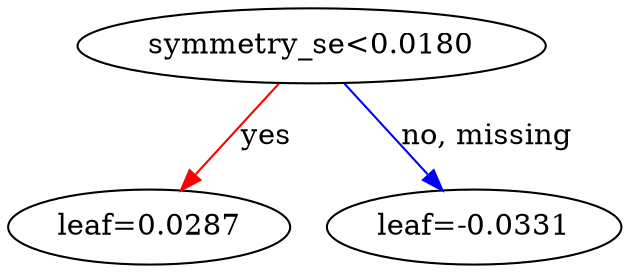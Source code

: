 digraph {
    graph [ rankdir=TB ]
    graph [ rankdir="UD" ]

    0 [ label="symmetry_se<0.0180" ]
    0 -> 1 [label="yes" color="#FF0000"]
    0 -> 2 [label="no, missing" color="#0000FF"]

    1 [ label="leaf=0.0287" ]

    2 [ label="leaf=-0.0331" ]
}

